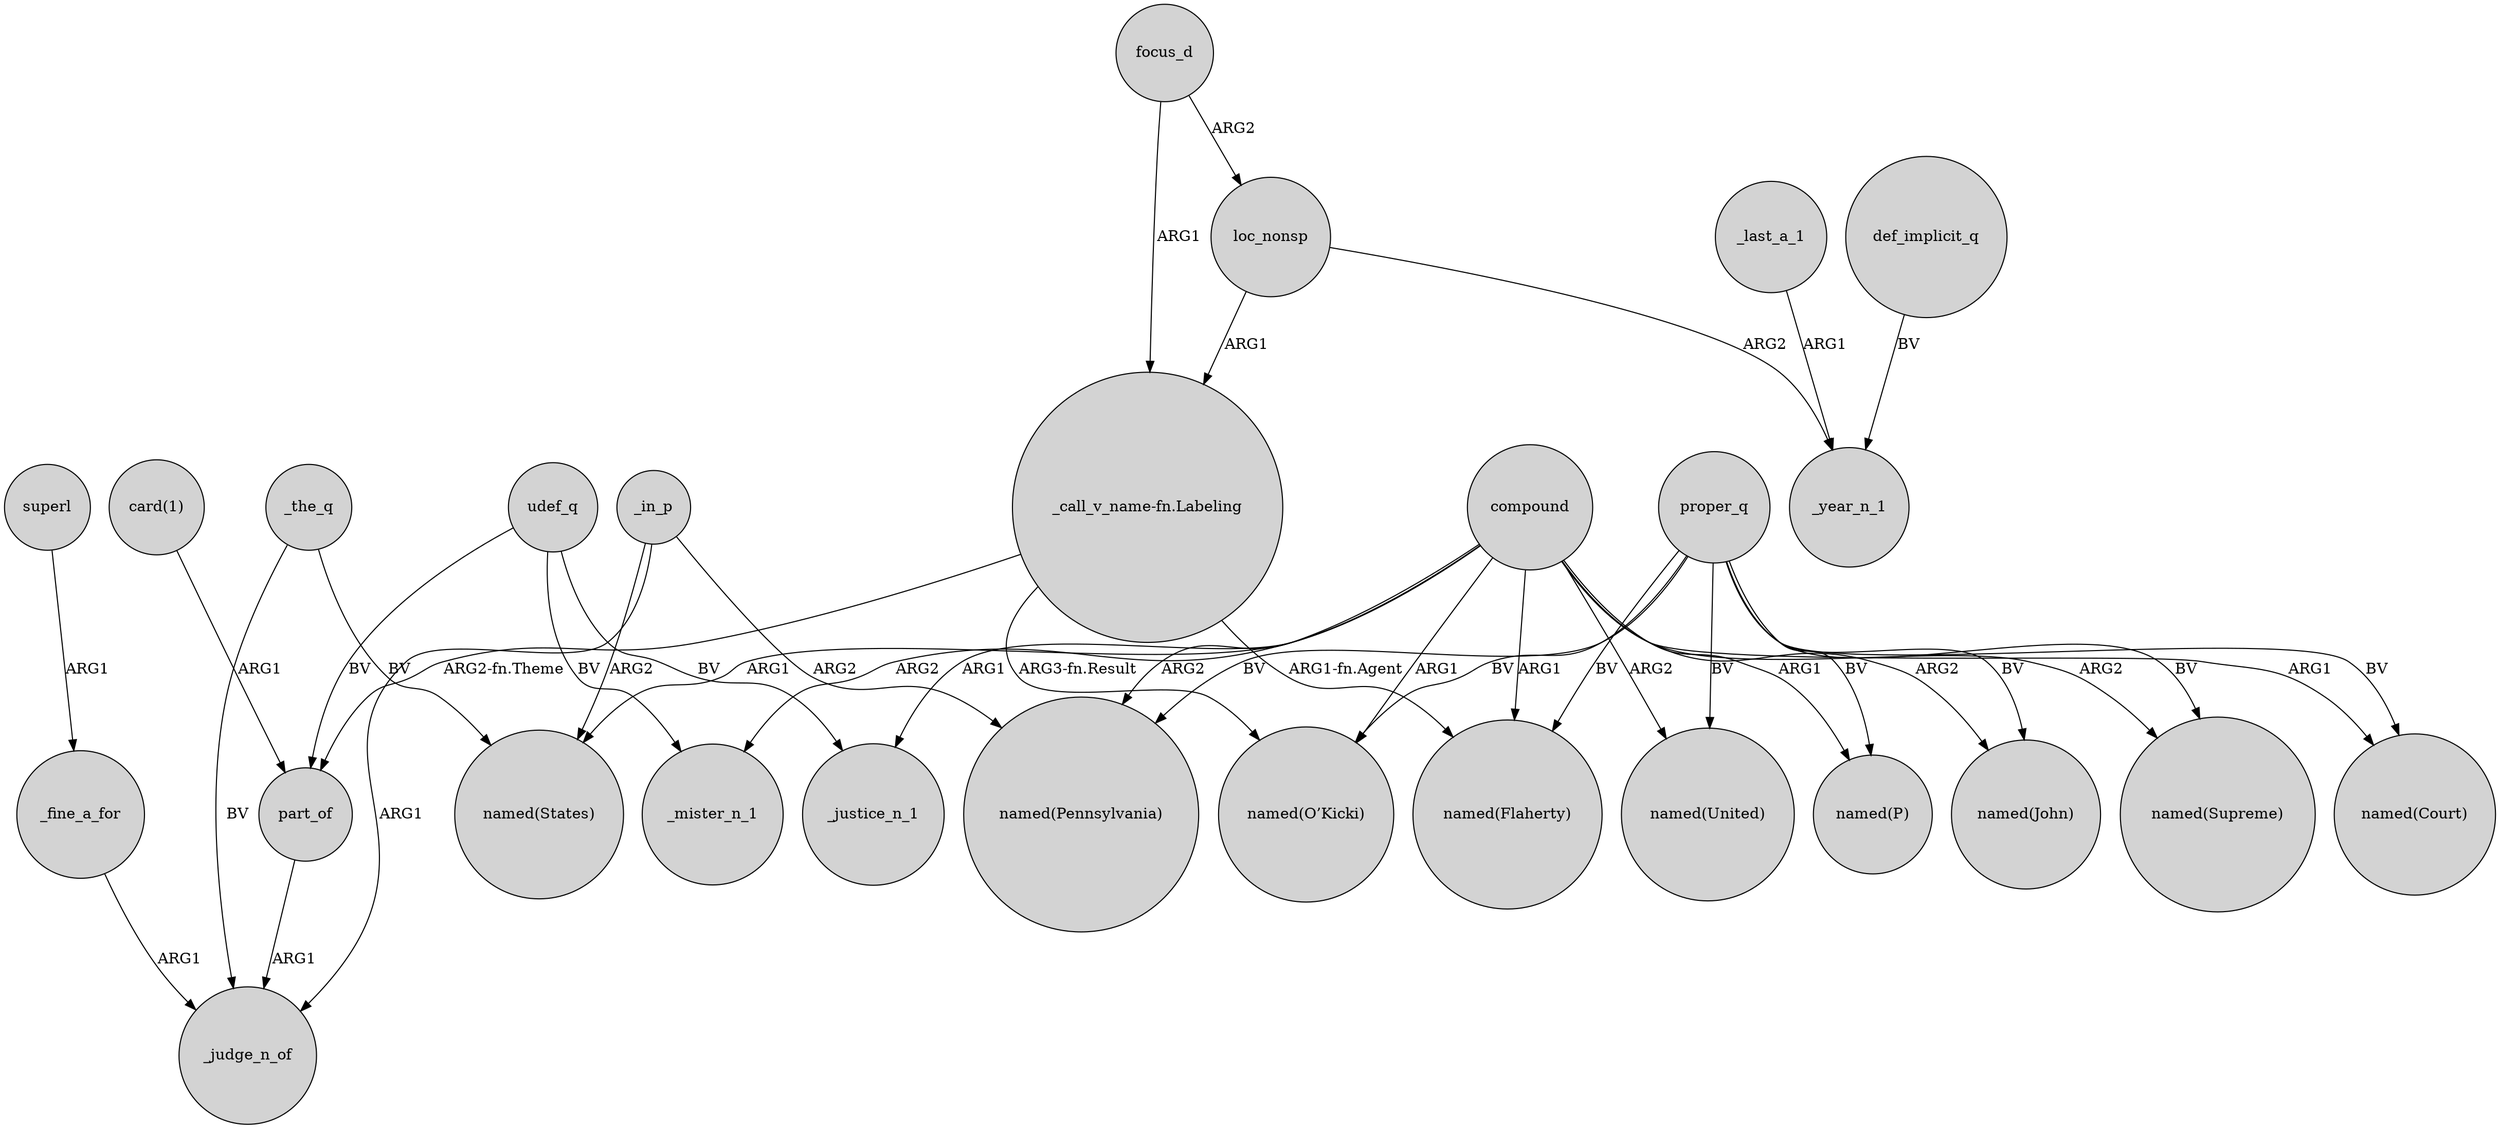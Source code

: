 digraph {
	node [shape=circle style=filled]
	compound -> "named(John)" [label=ARG2]
	compound -> "named(O’Kicki)" [label=ARG1]
	focus_d -> loc_nonsp [label=ARG2]
	udef_q -> part_of [label=BV]
	compound -> "named(Flaherty)" [label=ARG1]
	def_implicit_q -> _year_n_1 [label=BV]
	_fine_a_for -> _judge_n_of [label=ARG1]
	loc_nonsp -> "_call_v_name-fn.Labeling" [label=ARG1]
	compound -> _mister_n_1 [label=ARG2]
	udef_q -> _mister_n_1 [label=BV]
	compound -> _justice_n_1 [label=ARG1]
	proper_q -> "named(O’Kicki)" [label=BV]
	proper_q -> "named(Flaherty)" [label=BV]
	_the_q -> "named(States)" [label=BV]
	part_of -> _judge_n_of [label=ARG1]
	_in_p -> "named(Pennsylvania)" [label=ARG2]
	compound -> "named(Supreme)" [label=ARG2]
	_in_p -> _judge_n_of [label=ARG1]
	loc_nonsp -> _year_n_1 [label=ARG2]
	focus_d -> "_call_v_name-fn.Labeling" [label=ARG1]
	compound -> "named(Pennsylvania)" [label=ARG2]
	proper_q -> "named(Supreme)" [label=BV]
	_last_a_1 -> _year_n_1 [label=ARG1]
	compound -> "named(States)" [label=ARG1]
	proper_q -> "named(United)" [label=BV]
	"_call_v_name-fn.Labeling" -> "named(O’Kicki)" [label="ARG3-fn.Result"]
	"card(1)" -> part_of [label=ARG1]
	compound -> "named(P)" [label=ARG1]
	udef_q -> _justice_n_1 [label=BV]
	_in_p -> "named(States)" [label=ARG2]
	proper_q -> "named(Pennsylvania)" [label=BV]
	superl -> _fine_a_for [label=ARG1]
	_the_q -> _judge_n_of [label=BV]
	compound -> "named(United)" [label=ARG2]
	proper_q -> "named(John)" [label=BV]
	"_call_v_name-fn.Labeling" -> "named(Flaherty)" [label="ARG1-fn.Agent"]
	proper_q -> "named(P)" [label=BV]
	compound -> "named(Court)" [label=ARG1]
	proper_q -> "named(Court)" [label=BV]
	"_call_v_name-fn.Labeling" -> part_of [label="ARG2-fn.Theme"]
}
